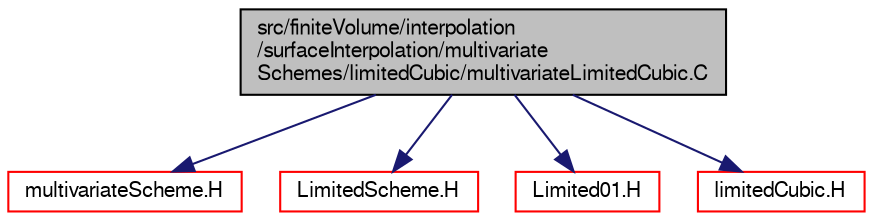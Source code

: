 digraph "src/finiteVolume/interpolation/surfaceInterpolation/multivariateSchemes/limitedCubic/multivariateLimitedCubic.C"
{
  bgcolor="transparent";
  edge [fontname="FreeSans",fontsize="10",labelfontname="FreeSans",labelfontsize="10"];
  node [fontname="FreeSans",fontsize="10",shape=record];
  Node0 [label="src/finiteVolume/interpolation\l/surfaceInterpolation/multivariate\lSchemes/limitedCubic/multivariateLimitedCubic.C",height=0.2,width=0.4,color="black", fillcolor="grey75", style="filled", fontcolor="black"];
  Node0 -> Node1 [color="midnightblue",fontsize="10",style="solid",fontname="FreeSans"];
  Node1 [label="multivariateScheme.H",height=0.2,width=0.4,color="red",URL="$a04067.html"];
  Node0 -> Node305 [color="midnightblue",fontsize="10",style="solid",fontname="FreeSans"];
  Node305 [label="LimitedScheme.H",height=0.2,width=0.4,color="red",URL="$a03938.html"];
  Node0 -> Node310 [color="midnightblue",fontsize="10",style="solid",fontname="FreeSans"];
  Node310 [label="Limited01.H",height=0.2,width=0.4,color="red",URL="$a03917.html"];
  Node0 -> Node312 [color="midnightblue",fontsize="10",style="solid",fontname="FreeSans"];
  Node312 [label="limitedCubic.H",height=0.2,width=0.4,color="red",URL="$a03923.html"];
}
